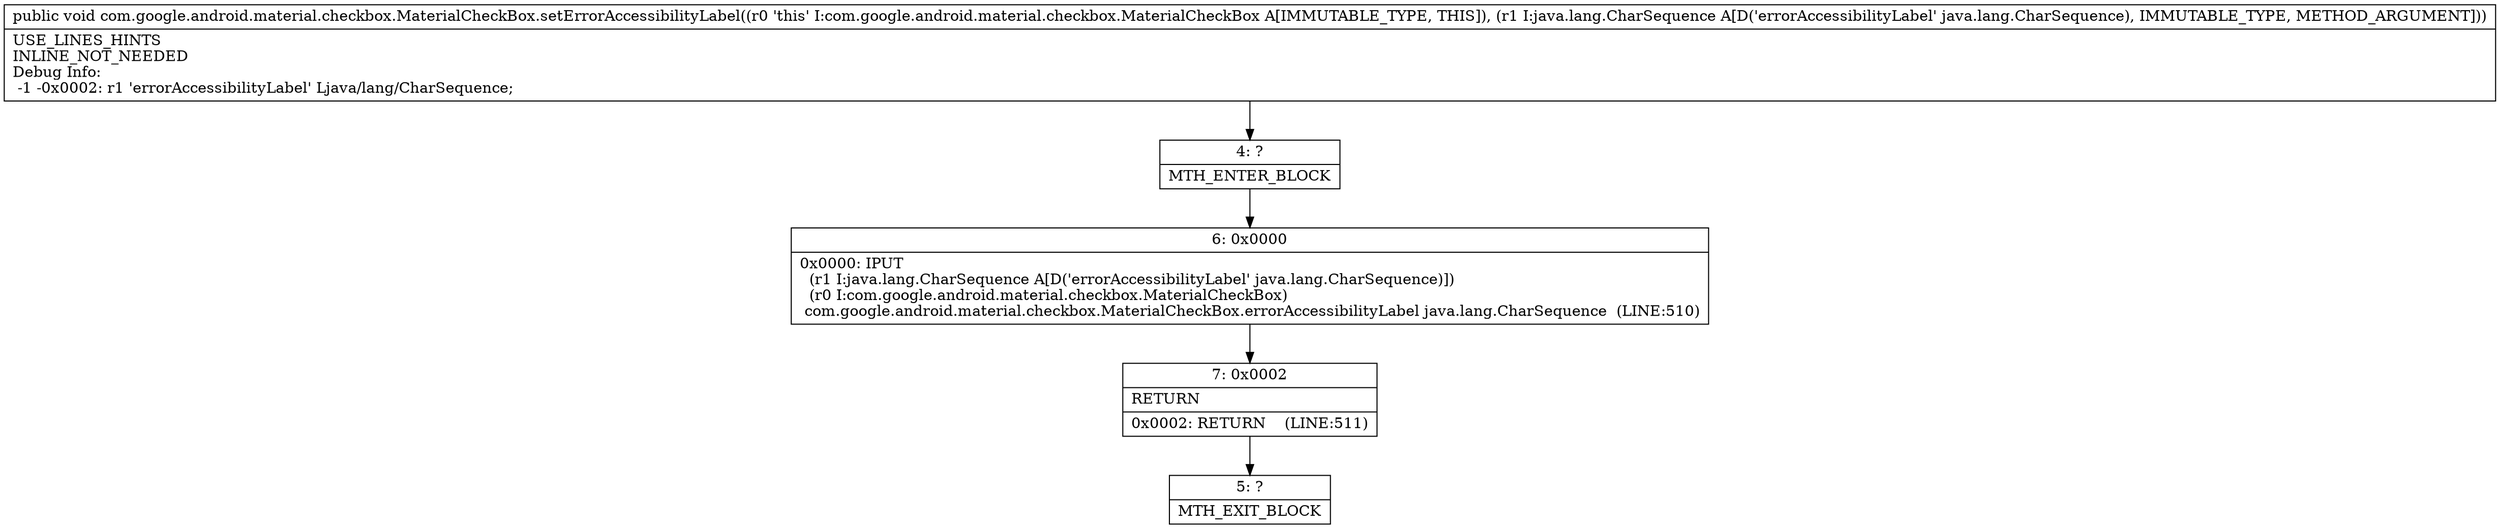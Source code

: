 digraph "CFG forcom.google.android.material.checkbox.MaterialCheckBox.setErrorAccessibilityLabel(Ljava\/lang\/CharSequence;)V" {
Node_4 [shape=record,label="{4\:\ ?|MTH_ENTER_BLOCK\l}"];
Node_6 [shape=record,label="{6\:\ 0x0000|0x0000: IPUT  \l  (r1 I:java.lang.CharSequence A[D('errorAccessibilityLabel' java.lang.CharSequence)])\l  (r0 I:com.google.android.material.checkbox.MaterialCheckBox)\l com.google.android.material.checkbox.MaterialCheckBox.errorAccessibilityLabel java.lang.CharSequence  (LINE:510)\l}"];
Node_7 [shape=record,label="{7\:\ 0x0002|RETURN\l|0x0002: RETURN    (LINE:511)\l}"];
Node_5 [shape=record,label="{5\:\ ?|MTH_EXIT_BLOCK\l}"];
MethodNode[shape=record,label="{public void com.google.android.material.checkbox.MaterialCheckBox.setErrorAccessibilityLabel((r0 'this' I:com.google.android.material.checkbox.MaterialCheckBox A[IMMUTABLE_TYPE, THIS]), (r1 I:java.lang.CharSequence A[D('errorAccessibilityLabel' java.lang.CharSequence), IMMUTABLE_TYPE, METHOD_ARGUMENT]))  | USE_LINES_HINTS\lINLINE_NOT_NEEDED\lDebug Info:\l  \-1 \-0x0002: r1 'errorAccessibilityLabel' Ljava\/lang\/CharSequence;\l}"];
MethodNode -> Node_4;Node_4 -> Node_6;
Node_6 -> Node_7;
Node_7 -> Node_5;
}


